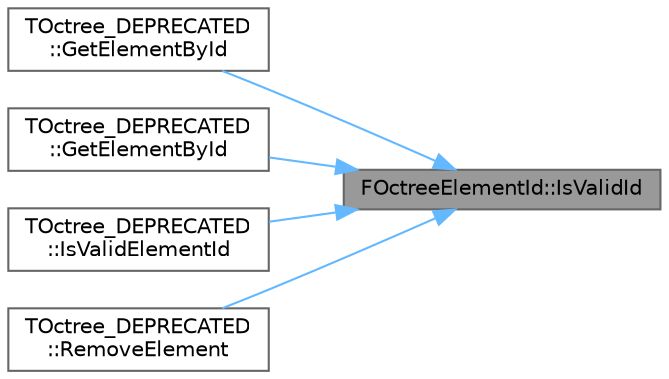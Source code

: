 digraph "FOctreeElementId::IsValidId"
{
 // INTERACTIVE_SVG=YES
 // LATEX_PDF_SIZE
  bgcolor="transparent";
  edge [fontname=Helvetica,fontsize=10,labelfontname=Helvetica,labelfontsize=10];
  node [fontname=Helvetica,fontsize=10,shape=box,height=0.2,width=0.4];
  rankdir="RL";
  Node1 [id="Node000001",label="FOctreeElementId::IsValidId",height=0.2,width=0.4,color="gray40", fillcolor="grey60", style="filled", fontcolor="black",tooltip=" "];
  Node1 -> Node2 [id="edge1_Node000001_Node000002",dir="back",color="steelblue1",style="solid",tooltip=" "];
  Node2 [id="Node000002",label="TOctree_DEPRECATED\l::GetElementById",height=0.2,width=0.4,color="grey40", fillcolor="white", style="filled",URL="$d1/dfb/classTOctree__DEPRECATED.html#a37ad0a6799f2d215a2007ecc36c3c78d",tooltip="Accesses an octree element by ID."];
  Node1 -> Node3 [id="edge2_Node000001_Node000003",dir="back",color="steelblue1",style="solid",tooltip=" "];
  Node3 [id="Node000003",label="TOctree_DEPRECATED\l::GetElementById",height=0.2,width=0.4,color="grey40", fillcolor="white", style="filled",URL="$d1/dfb/classTOctree__DEPRECATED.html#a74bd1c1b2239dda5d573f0a25b54aa69",tooltip="Accesses an octree element by ID."];
  Node1 -> Node4 [id="edge3_Node000001_Node000004",dir="back",color="steelblue1",style="solid",tooltip=" "];
  Node4 [id="Node000004",label="TOctree_DEPRECATED\l::IsValidElementId",height=0.2,width=0.4,color="grey40", fillcolor="white", style="filled",URL="$d1/dfb/classTOctree__DEPRECATED.html#aa52c23a218928159755ff5bfde533b85",tooltip="Checks if given ElementId represents a valid Octree element."];
  Node1 -> Node5 [id="edge4_Node000001_Node000005",dir="back",color="steelblue1",style="solid",tooltip=" "];
  Node5 [id="Node000005",label="TOctree_DEPRECATED\l::RemoveElement",height=0.2,width=0.4,color="grey40", fillcolor="white", style="filled",URL="$d1/dfb/classTOctree__DEPRECATED.html#a96a94f6097c55ac0449bdbdfdef13def",tooltip="Removes an element from the octree."];
}
